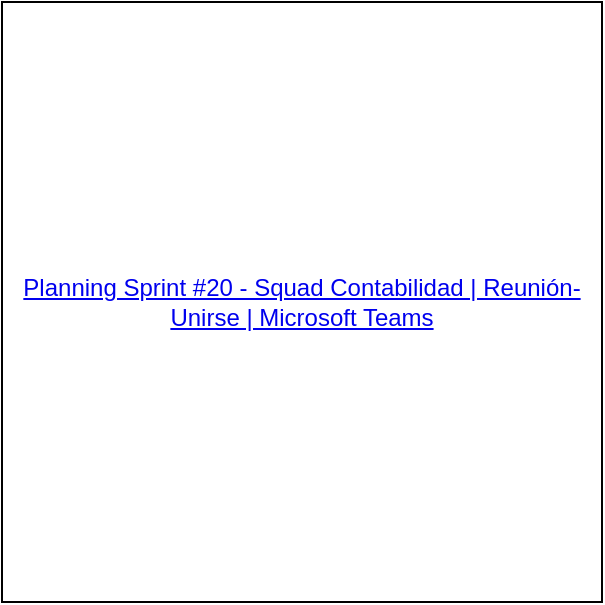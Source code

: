 <mxfile version="28.0.5">
  <diagram name="Página-1" id="LPzA1EdKOrGCX12UJips">
    <mxGraphModel dx="872" dy="421" grid="1" gridSize="10" guides="1" tooltips="1" connect="1" arrows="1" fold="1" page="1" pageScale="1" pageWidth="827" pageHeight="1169" math="0" shadow="0">
      <root>
        <mxCell id="0" />
        <mxCell id="1" parent="0" />
        <mxCell id="sPbjKGvhv6Vsv670f3T3-1" value="&lt;div&gt;&lt;a dir=&quot;auto&quot; tabindex=&quot;0&quot; rel=&quot;noopener noreferrer&quot; target=&quot;_blank&quot; href=&quot;https://teams.microsoft.com/l/meetup-join/19%253ameeting_NjAwZDkyYjItZDI3YS00MTI3LTliNjktOGQ0ZDY0NzlkZmMy%2540thread.v2/0?context=%257b%2522Tid%2522%253a%252210a76712-94f6-46a2-9155-31bd8b76f937%2522%252c%2522Oid%2522%253a%2522257b3371-5433-4ced-ae2c-40ed6ea68b44%2522%257d&quot;&gt;Planning Sprint #20 - Squad Contabilidad | Reunión- Unirse | Microsoft Teams&lt;/a&gt;&lt;/div&gt;" style="whiteSpace=wrap;html=1;aspect=fixed;" parent="1" vertex="1">
          <mxGeometry x="240" y="420" width="300" height="300" as="geometry" />
        </mxCell>
      </root>
    </mxGraphModel>
  </diagram>
</mxfile>
